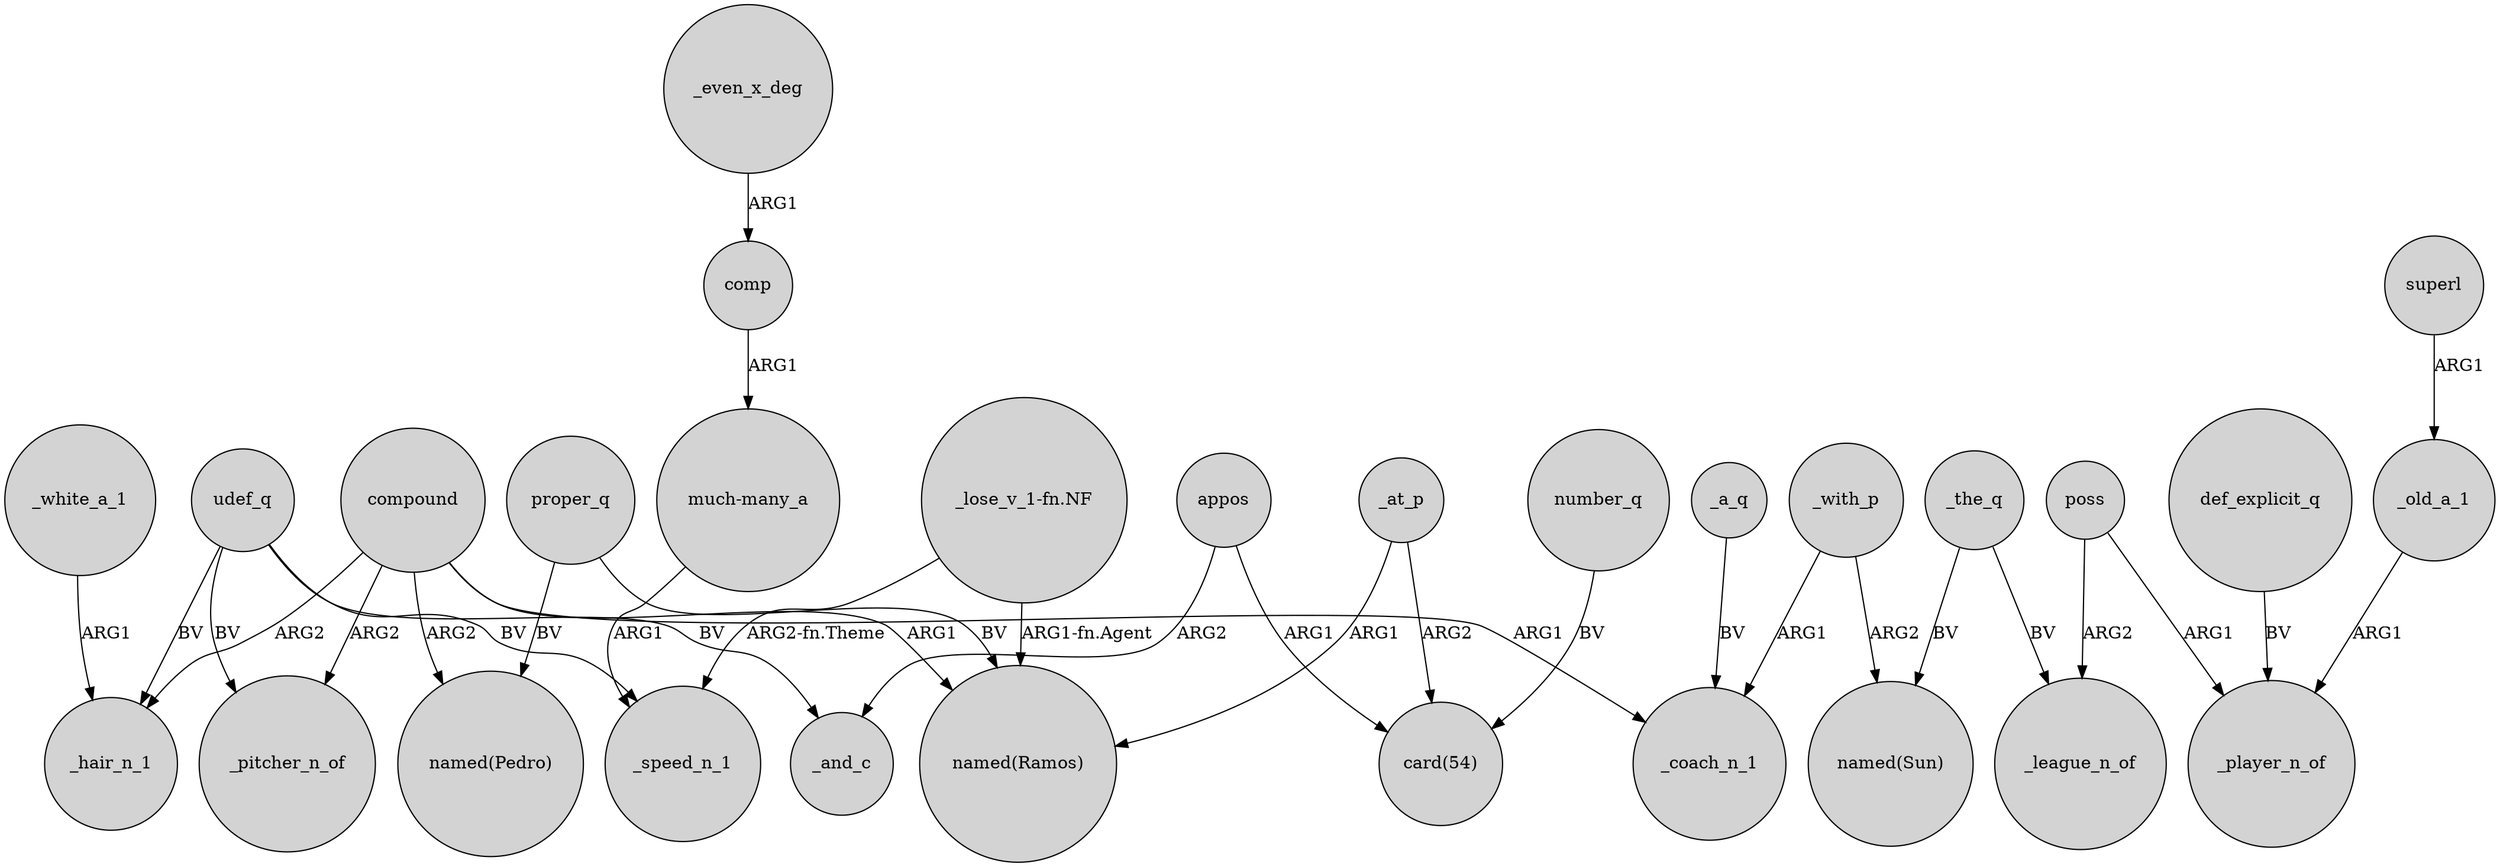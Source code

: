 digraph {
	node [shape=circle style=filled]
	compound -> _pitcher_n_of [label=ARG2]
	udef_q -> _speed_n_1 [label=BV]
	compound -> "named(Ramos)" [label=ARG1]
	"_lose_v_1-fn.NF" -> "named(Ramos)" [label="ARG1-fn.Agent"]
	_at_p -> "card(54)" [label=ARG2]
	"much-many_a" -> _speed_n_1 [label=ARG1]
	udef_q -> _hair_n_1 [label=BV]
	_with_p -> "named(Sun)" [label=ARG2]
	superl -> _old_a_1 [label=ARG1]
	compound -> _coach_n_1 [label=ARG1]
	number_q -> "card(54)" [label=BV]
	_white_a_1 -> _hair_n_1 [label=ARG1]
	_even_x_deg -> comp [label=ARG1]
	_the_q -> _league_n_of [label=BV]
	def_explicit_q -> _player_n_of [label=BV]
	_old_a_1 -> _player_n_of [label=ARG1]
	proper_q -> "named(Pedro)" [label=BV]
	_the_q -> "named(Sun)" [label=BV]
	_a_q -> _coach_n_1 [label=BV]
	comp -> "much-many_a" [label=ARG1]
	appos -> _and_c [label=ARG2]
	poss -> _player_n_of [label=ARG1]
	proper_q -> "named(Ramos)" [label=BV]
	poss -> _league_n_of [label=ARG2]
	_at_p -> "named(Ramos)" [label=ARG1]
	compound -> "named(Pedro)" [label=ARG2]
	udef_q -> _and_c [label=BV]
	_with_p -> _coach_n_1 [label=ARG1]
	"_lose_v_1-fn.NF" -> _speed_n_1 [label="ARG2-fn.Theme"]
	appos -> "card(54)" [label=ARG1]
	udef_q -> _pitcher_n_of [label=BV]
	compound -> _hair_n_1 [label=ARG2]
}
